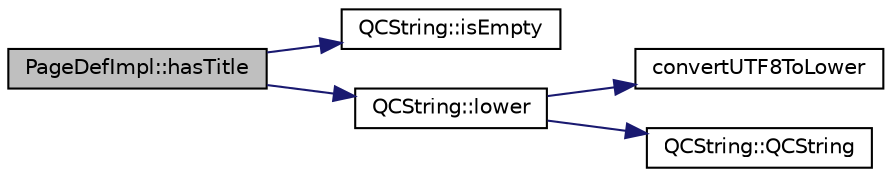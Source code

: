 digraph "PageDefImpl::hasTitle"
{
 // LATEX_PDF_SIZE
  edge [fontname="Helvetica",fontsize="10",labelfontname="Helvetica",labelfontsize="10"];
  node [fontname="Helvetica",fontsize="10",shape=record];
  rankdir="LR";
  Node1 [label="PageDefImpl::hasTitle",height=0.2,width=0.4,color="black", fillcolor="grey75", style="filled", fontcolor="black",tooltip=" "];
  Node1 -> Node2 [color="midnightblue",fontsize="10",style="solid",fontname="Helvetica"];
  Node2 [label="QCString::isEmpty",height=0.2,width=0.4,color="black", fillcolor="white", style="filled",URL="$classQCString.html#a621c4090d69ad7d05ef8e5234376c3d8",tooltip=" "];
  Node1 -> Node3 [color="midnightblue",fontsize="10",style="solid",fontname="Helvetica"];
  Node3 [label="QCString::lower",height=0.2,width=0.4,color="black", fillcolor="white", style="filled",URL="$classQCString.html#a33688239622e659cfb469fbd62c9cccb",tooltip=" "];
  Node3 -> Node4 [color="midnightblue",fontsize="10",style="solid",fontname="Helvetica"];
  Node4 [label="convertUTF8ToLower",height=0.2,width=0.4,color="black", fillcolor="white", style="filled",URL="$utf8_8cpp.html#a90000b3876f8ff0fed72d2c31ecdfe11",tooltip=" "];
  Node3 -> Node5 [color="midnightblue",fontsize="10",style="solid",fontname="Helvetica"];
  Node5 [label="QCString::QCString",height=0.2,width=0.4,color="black", fillcolor="white", style="filled",URL="$classQCString.html#ad691e1087cc03e14e00d1147ae0ecab7",tooltip=" "];
}
